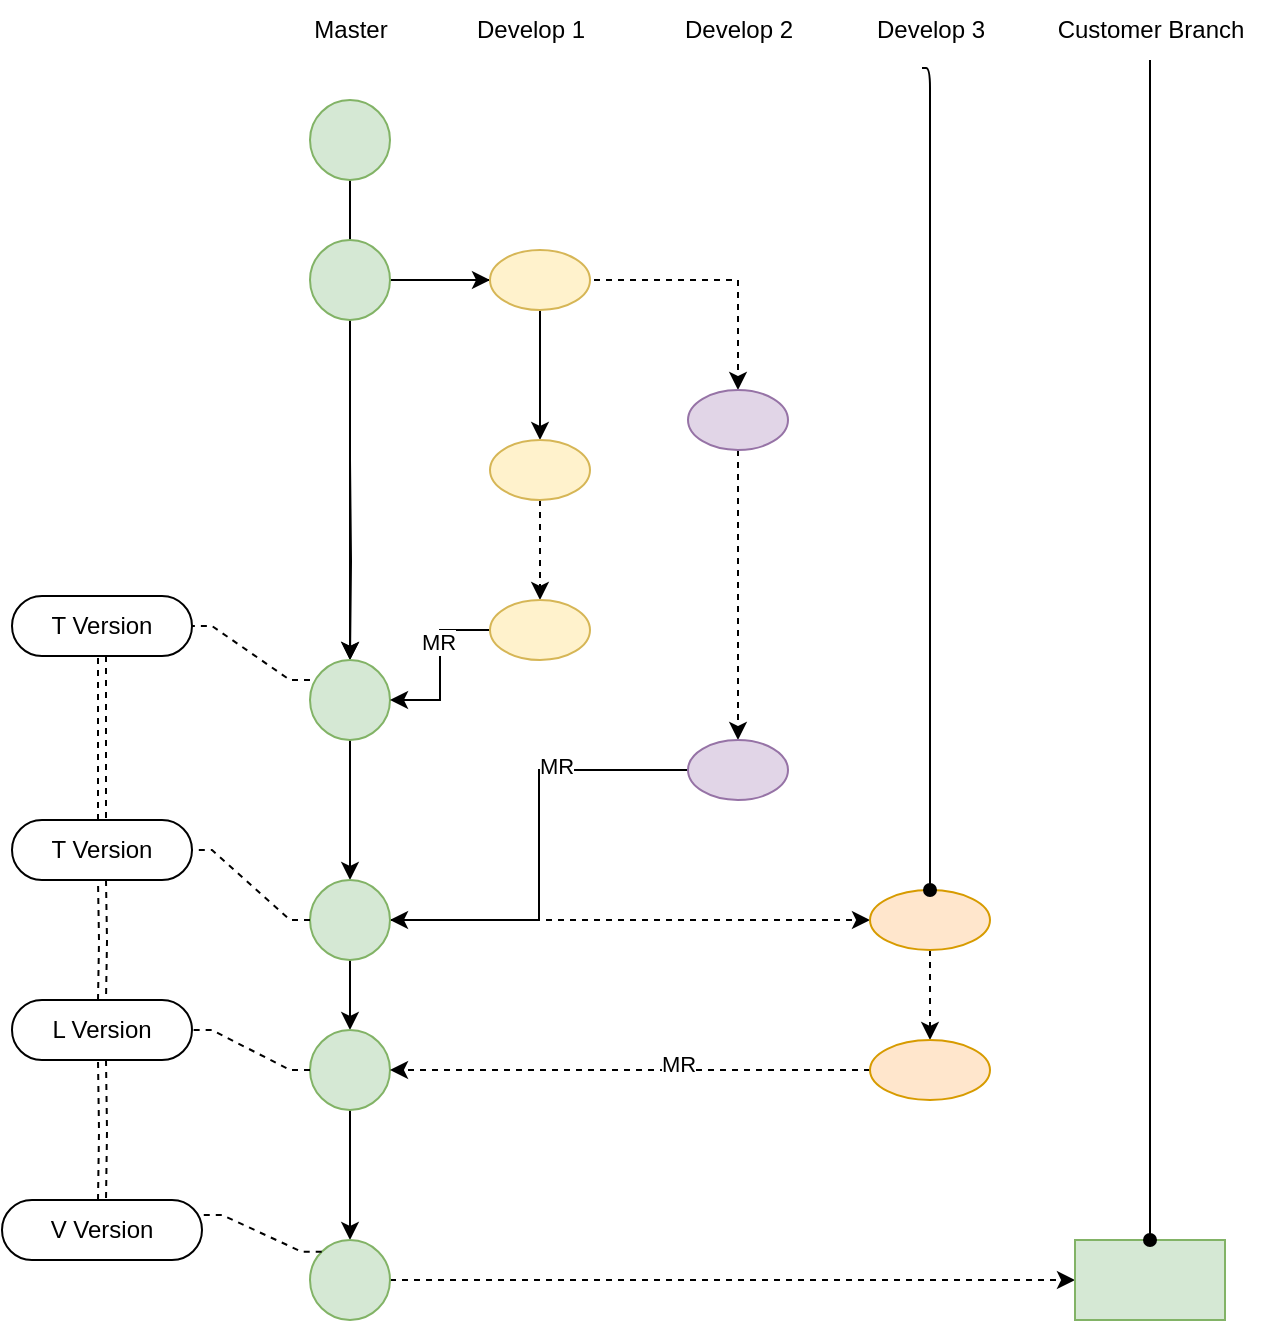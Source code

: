 <mxfile version="20.6.0" type="github">
  <diagram id="C5RBs43oDa-KdzZeNtuy" name="Page-1">
    <mxGraphModel dx="1422" dy="882" grid="1" gridSize="10" guides="1" tooltips="1" connect="1" arrows="1" fold="1" page="1" pageScale="1" pageWidth="827" pageHeight="1169" math="0" shadow="0">
      <root>
        <mxCell id="WIyWlLk6GJQsqaUBKTNV-0" />
        <mxCell id="WIyWlLk6GJQsqaUBKTNV-1" parent="WIyWlLk6GJQsqaUBKTNV-0" />
        <mxCell id="szQDdLE0vZjQEvIjQsBp-7" value="" style="edgeStyle=orthogonalEdgeStyle;rounded=0;orthogonalLoop=1;jettySize=auto;html=1;entryX=0.5;entryY=0;entryDx=0;entryDy=0;" edge="1" parent="WIyWlLk6GJQsqaUBKTNV-1" source="szQDdLE0vZjQEvIjQsBp-0" target="szQDdLE0vZjQEvIjQsBp-6">
          <mxGeometry relative="1" as="geometry">
            <mxPoint x="220" y="320" as="targetPoint" />
          </mxGeometry>
        </mxCell>
        <mxCell id="szQDdLE0vZjQEvIjQsBp-0" value="" style="ellipse;whiteSpace=wrap;html=1;aspect=fixed;fillColor=#d5e8d4;strokeColor=#82b366;" vertex="1" parent="WIyWlLk6GJQsqaUBKTNV-1">
          <mxGeometry x="200" y="100" width="40" height="40" as="geometry" />
        </mxCell>
        <mxCell id="szQDdLE0vZjQEvIjQsBp-1" value="Master" style="text;html=1;resizable=0;autosize=1;align=center;verticalAlign=middle;points=[];fillColor=none;strokeColor=none;rounded=0;" vertex="1" parent="WIyWlLk6GJQsqaUBKTNV-1">
          <mxGeometry x="190" y="50" width="60" height="30" as="geometry" />
        </mxCell>
        <mxCell id="szQDdLE0vZjQEvIjQsBp-10" value="" style="edgeStyle=orthogonalEdgeStyle;rounded=0;orthogonalLoop=1;jettySize=auto;html=1;" edge="1" parent="WIyWlLk6GJQsqaUBKTNV-1" source="szQDdLE0vZjQEvIjQsBp-3" target="szQDdLE0vZjQEvIjQsBp-9">
          <mxGeometry relative="1" as="geometry" />
        </mxCell>
        <mxCell id="szQDdLE0vZjQEvIjQsBp-20" style="edgeStyle=orthogonalEdgeStyle;rounded=0;orthogonalLoop=1;jettySize=auto;html=1;entryX=0.5;entryY=0;entryDx=0;entryDy=0;dashed=1;" edge="1" parent="WIyWlLk6GJQsqaUBKTNV-1" source="szQDdLE0vZjQEvIjQsBp-3" target="szQDdLE0vZjQEvIjQsBp-15">
          <mxGeometry relative="1" as="geometry" />
        </mxCell>
        <mxCell id="szQDdLE0vZjQEvIjQsBp-3" value="" style="ellipse;whiteSpace=wrap;html=1;aspect=fixed;fillColor=#d5e8d4;strokeColor=#82b366;" vertex="1" parent="WIyWlLk6GJQsqaUBKTNV-1">
          <mxGeometry x="200" y="170" width="40" height="40" as="geometry" />
        </mxCell>
        <mxCell id="szQDdLE0vZjQEvIjQsBp-8" value="" style="edgeStyle=orthogonalEdgeStyle;rounded=0;orthogonalLoop=1;jettySize=auto;html=1;" edge="1" parent="WIyWlLk6GJQsqaUBKTNV-1" target="szQDdLE0vZjQEvIjQsBp-6">
          <mxGeometry relative="1" as="geometry">
            <mxPoint x="220" y="280" as="sourcePoint" />
          </mxGeometry>
        </mxCell>
        <mxCell id="szQDdLE0vZjQEvIjQsBp-24" value="" style="edgeStyle=orthogonalEdgeStyle;rounded=0;orthogonalLoop=1;jettySize=auto;html=1;" edge="1" parent="WIyWlLk6GJQsqaUBKTNV-1" source="szQDdLE0vZjQEvIjQsBp-6" target="szQDdLE0vZjQEvIjQsBp-22">
          <mxGeometry relative="1" as="geometry" />
        </mxCell>
        <mxCell id="szQDdLE0vZjQEvIjQsBp-6" value="" style="ellipse;whiteSpace=wrap;html=1;aspect=fixed;fillColor=#d5e8d4;strokeColor=#82b366;" vertex="1" parent="WIyWlLk6GJQsqaUBKTNV-1">
          <mxGeometry x="200" y="380" width="40" height="40" as="geometry" />
        </mxCell>
        <mxCell id="szQDdLE0vZjQEvIjQsBp-17" value="" style="edgeStyle=orthogonalEdgeStyle;rounded=0;orthogonalLoop=1;jettySize=auto;html=1;" edge="1" parent="WIyWlLk6GJQsqaUBKTNV-1" source="szQDdLE0vZjQEvIjQsBp-9" target="szQDdLE0vZjQEvIjQsBp-13">
          <mxGeometry relative="1" as="geometry" />
        </mxCell>
        <mxCell id="szQDdLE0vZjQEvIjQsBp-9" value="" style="ellipse;whiteSpace=wrap;html=1;fillColor=#fff2cc;strokeColor=#d6b656;" vertex="1" parent="WIyWlLk6GJQsqaUBKTNV-1">
          <mxGeometry x="290" y="175" width="50" height="30" as="geometry" />
        </mxCell>
        <mxCell id="szQDdLE0vZjQEvIjQsBp-11" value="Develop 1" style="text;html=1;resizable=0;autosize=1;align=center;verticalAlign=middle;points=[];fillColor=none;strokeColor=none;rounded=0;" vertex="1" parent="WIyWlLk6GJQsqaUBKTNV-1">
          <mxGeometry x="270" y="50" width="80" height="30" as="geometry" />
        </mxCell>
        <mxCell id="szQDdLE0vZjQEvIjQsBp-12" value="Develop 2" style="text;html=1;resizable=0;autosize=1;align=center;verticalAlign=middle;points=[];fillColor=none;strokeColor=none;rounded=0;" vertex="1" parent="WIyWlLk6GJQsqaUBKTNV-1">
          <mxGeometry x="373.5" y="50" width="80" height="30" as="geometry" />
        </mxCell>
        <mxCell id="szQDdLE0vZjQEvIjQsBp-18" value="" style="edgeStyle=orthogonalEdgeStyle;rounded=0;orthogonalLoop=1;jettySize=auto;html=1;dashed=1;" edge="1" parent="WIyWlLk6GJQsqaUBKTNV-1" source="szQDdLE0vZjQEvIjQsBp-13" target="szQDdLE0vZjQEvIjQsBp-14">
          <mxGeometry relative="1" as="geometry" />
        </mxCell>
        <mxCell id="szQDdLE0vZjQEvIjQsBp-13" value="" style="ellipse;whiteSpace=wrap;html=1;fillColor=#fff2cc;strokeColor=#d6b656;" vertex="1" parent="WIyWlLk6GJQsqaUBKTNV-1">
          <mxGeometry x="290" y="270" width="50" height="30" as="geometry" />
        </mxCell>
        <mxCell id="szQDdLE0vZjQEvIjQsBp-19" style="edgeStyle=orthogonalEdgeStyle;rounded=0;orthogonalLoop=1;jettySize=auto;html=1;entryX=1;entryY=0.5;entryDx=0;entryDy=0;" edge="1" parent="WIyWlLk6GJQsqaUBKTNV-1" source="szQDdLE0vZjQEvIjQsBp-14" target="szQDdLE0vZjQEvIjQsBp-6">
          <mxGeometry relative="1" as="geometry" />
        </mxCell>
        <mxCell id="szQDdLE0vZjQEvIjQsBp-48" value="MR" style="edgeLabel;html=1;align=center;verticalAlign=middle;resizable=0;points=[];" vertex="1" connectable="0" parent="szQDdLE0vZjQEvIjQsBp-19">
          <mxGeometry x="-0.271" y="-1" relative="1" as="geometry">
            <mxPoint as="offset" />
          </mxGeometry>
        </mxCell>
        <mxCell id="szQDdLE0vZjQEvIjQsBp-14" value="" style="ellipse;whiteSpace=wrap;html=1;fillColor=#fff2cc;strokeColor=#d6b656;" vertex="1" parent="WIyWlLk6GJQsqaUBKTNV-1">
          <mxGeometry x="290" y="350" width="50" height="30" as="geometry" />
        </mxCell>
        <mxCell id="szQDdLE0vZjQEvIjQsBp-21" style="edgeStyle=orthogonalEdgeStyle;rounded=0;orthogonalLoop=1;jettySize=auto;html=1;dashed=1;" edge="1" parent="WIyWlLk6GJQsqaUBKTNV-1" source="szQDdLE0vZjQEvIjQsBp-15" target="szQDdLE0vZjQEvIjQsBp-16">
          <mxGeometry relative="1" as="geometry" />
        </mxCell>
        <mxCell id="szQDdLE0vZjQEvIjQsBp-15" value="" style="ellipse;whiteSpace=wrap;html=1;fillColor=#e1d5e7;strokeColor=#9673a6;" vertex="1" parent="WIyWlLk6GJQsqaUBKTNV-1">
          <mxGeometry x="389" y="245" width="50" height="30" as="geometry" />
        </mxCell>
        <mxCell id="szQDdLE0vZjQEvIjQsBp-23" style="edgeStyle=orthogonalEdgeStyle;rounded=0;orthogonalLoop=1;jettySize=auto;html=1;entryX=1;entryY=0.5;entryDx=0;entryDy=0;" edge="1" parent="WIyWlLk6GJQsqaUBKTNV-1" source="szQDdLE0vZjQEvIjQsBp-16" target="szQDdLE0vZjQEvIjQsBp-22">
          <mxGeometry relative="1" as="geometry" />
        </mxCell>
        <mxCell id="szQDdLE0vZjQEvIjQsBp-47" value="MR" style="edgeLabel;html=1;align=center;verticalAlign=middle;resizable=0;points=[];" vertex="1" connectable="0" parent="szQDdLE0vZjQEvIjQsBp-23">
          <mxGeometry x="-0.411" y="-2" relative="1" as="geometry">
            <mxPoint as="offset" />
          </mxGeometry>
        </mxCell>
        <mxCell id="szQDdLE0vZjQEvIjQsBp-16" value="" style="ellipse;whiteSpace=wrap;html=1;fillColor=#e1d5e7;strokeColor=#9673a6;" vertex="1" parent="WIyWlLk6GJQsqaUBKTNV-1">
          <mxGeometry x="389" y="420" width="50" height="30" as="geometry" />
        </mxCell>
        <mxCell id="szQDdLE0vZjQEvIjQsBp-32" value="" style="edgeStyle=orthogonalEdgeStyle;rounded=0;orthogonalLoop=1;jettySize=auto;html=1;" edge="1" parent="WIyWlLk6GJQsqaUBKTNV-1" source="szQDdLE0vZjQEvIjQsBp-22" target="szQDdLE0vZjQEvIjQsBp-25">
          <mxGeometry relative="1" as="geometry" />
        </mxCell>
        <mxCell id="szQDdLE0vZjQEvIjQsBp-36" value="" style="edgeStyle=orthogonalEdgeStyle;rounded=0;orthogonalLoop=1;jettySize=auto;html=1;dashed=1;" edge="1" parent="WIyWlLk6GJQsqaUBKTNV-1" source="szQDdLE0vZjQEvIjQsBp-22" target="szQDdLE0vZjQEvIjQsBp-35">
          <mxGeometry relative="1" as="geometry" />
        </mxCell>
        <mxCell id="szQDdLE0vZjQEvIjQsBp-22" value="" style="ellipse;whiteSpace=wrap;html=1;aspect=fixed;fillColor=#d5e8d4;strokeColor=#82b366;" vertex="1" parent="WIyWlLk6GJQsqaUBKTNV-1">
          <mxGeometry x="200" y="490" width="40" height="40" as="geometry" />
        </mxCell>
        <mxCell id="szQDdLE0vZjQEvIjQsBp-33" value="" style="edgeStyle=orthogonalEdgeStyle;rounded=0;orthogonalLoop=1;jettySize=auto;html=1;" edge="1" parent="WIyWlLk6GJQsqaUBKTNV-1" source="szQDdLE0vZjQEvIjQsBp-25" target="szQDdLE0vZjQEvIjQsBp-26">
          <mxGeometry relative="1" as="geometry" />
        </mxCell>
        <mxCell id="szQDdLE0vZjQEvIjQsBp-25" value="" style="ellipse;whiteSpace=wrap;html=1;aspect=fixed;fillColor=#d5e8d4;strokeColor=#82b366;" vertex="1" parent="WIyWlLk6GJQsqaUBKTNV-1">
          <mxGeometry x="200" y="565" width="40" height="40" as="geometry" />
        </mxCell>
        <mxCell id="szQDdLE0vZjQEvIjQsBp-52" value="" style="edgeStyle=orthogonalEdgeStyle;rounded=0;orthogonalLoop=1;jettySize=auto;html=1;dashed=1;" edge="1" parent="WIyWlLk6GJQsqaUBKTNV-1" source="szQDdLE0vZjQEvIjQsBp-26" target="szQDdLE0vZjQEvIjQsBp-51">
          <mxGeometry relative="1" as="geometry" />
        </mxCell>
        <mxCell id="szQDdLE0vZjQEvIjQsBp-26" value="" style="ellipse;whiteSpace=wrap;html=1;aspect=fixed;fillColor=#d5e8d4;strokeColor=#82b366;" vertex="1" parent="WIyWlLk6GJQsqaUBKTNV-1">
          <mxGeometry x="200" y="670" width="40" height="40" as="geometry" />
        </mxCell>
        <mxCell id="szQDdLE0vZjQEvIjQsBp-31" value="" style="edgeStyle=orthogonalEdgeStyle;rounded=0;orthogonalLoop=1;jettySize=auto;html=1;dashed=1;shape=link;" edge="1" parent="WIyWlLk6GJQsqaUBKTNV-1" source="szQDdLE0vZjQEvIjQsBp-27" target="szQDdLE0vZjQEvIjQsBp-29">
          <mxGeometry relative="1" as="geometry" />
        </mxCell>
        <mxCell id="szQDdLE0vZjQEvIjQsBp-27" value="T Version" style="whiteSpace=wrap;html=1;rounded=1;arcSize=50;align=center;verticalAlign=middle;strokeWidth=1;autosize=1;spacing=4;treeFolding=1;treeMoving=1;newEdgeStyle={&quot;edgeStyle&quot;:&quot;entityRelationEdgeStyle&quot;,&quot;startArrow&quot;:&quot;none&quot;,&quot;endArrow&quot;:&quot;none&quot;,&quot;segment&quot;:10,&quot;curved&quot;:1};" vertex="1" parent="WIyWlLk6GJQsqaUBKTNV-1">
          <mxGeometry x="51" y="348" width="90" height="30" as="geometry" />
        </mxCell>
        <mxCell id="szQDdLE0vZjQEvIjQsBp-28" value="" style="edgeStyle=entityRelationEdgeStyle;startArrow=none;endArrow=none;segment=10;rounded=0;dashed=1;entryX=1;entryY=0.5;entryDx=0;entryDy=0;exitX=0;exitY=0.25;exitDx=0;exitDy=0;exitPerimeter=0;" edge="1" target="szQDdLE0vZjQEvIjQsBp-27" parent="WIyWlLk6GJQsqaUBKTNV-1" source="szQDdLE0vZjQEvIjQsBp-6">
          <mxGeometry relative="1" as="geometry">
            <mxPoint x="50" y="380" as="sourcePoint" />
          </mxGeometry>
        </mxCell>
        <mxCell id="szQDdLE0vZjQEvIjQsBp-29" value="T Version" style="whiteSpace=wrap;html=1;rounded=1;arcSize=50;align=center;verticalAlign=middle;strokeWidth=1;autosize=1;spacing=4;treeFolding=1;treeMoving=1;newEdgeStyle={&quot;edgeStyle&quot;:&quot;entityRelationEdgeStyle&quot;,&quot;startArrow&quot;:&quot;none&quot;,&quot;endArrow&quot;:&quot;none&quot;,&quot;segment&quot;:10,&quot;curved&quot;:1};" vertex="1" parent="WIyWlLk6GJQsqaUBKTNV-1">
          <mxGeometry x="51" y="460" width="90" height="30" as="geometry" />
        </mxCell>
        <mxCell id="szQDdLE0vZjQEvIjQsBp-30" value="" style="edgeStyle=entityRelationEdgeStyle;startArrow=none;endArrow=none;segment=10;rounded=0;dashed=1;entryX=1;entryY=0.5;entryDx=0;entryDy=0;exitX=0;exitY=0.5;exitDx=0;exitDy=0;" edge="1" parent="WIyWlLk6GJQsqaUBKTNV-1" source="szQDdLE0vZjQEvIjQsBp-22" target="szQDdLE0vZjQEvIjQsBp-29">
          <mxGeometry relative="1" as="geometry">
            <mxPoint x="210" y="400" as="sourcePoint" />
            <mxPoint x="151" y="373" as="targetPoint" />
          </mxGeometry>
        </mxCell>
        <mxCell id="szQDdLE0vZjQEvIjQsBp-39" value="" style="edgeStyle=orthogonalEdgeStyle;rounded=0;orthogonalLoop=1;jettySize=auto;html=1;dashed=1;" edge="1" parent="WIyWlLk6GJQsqaUBKTNV-1" source="szQDdLE0vZjQEvIjQsBp-35" target="szQDdLE0vZjQEvIjQsBp-38">
          <mxGeometry relative="1" as="geometry" />
        </mxCell>
        <mxCell id="szQDdLE0vZjQEvIjQsBp-35" value="" style="ellipse;whiteSpace=wrap;html=1;fillColor=#ffe6cc;strokeColor=#d79b00;" vertex="1" parent="WIyWlLk6GJQsqaUBKTNV-1">
          <mxGeometry x="480" y="495" width="60" height="30" as="geometry" />
        </mxCell>
        <mxCell id="szQDdLE0vZjQEvIjQsBp-37" value="Develop 3" style="text;html=1;resizable=0;autosize=1;align=center;verticalAlign=middle;points=[];fillColor=none;strokeColor=none;rounded=0;" vertex="1" parent="WIyWlLk6GJQsqaUBKTNV-1">
          <mxGeometry x="470" y="50" width="80" height="30" as="geometry" />
        </mxCell>
        <mxCell id="szQDdLE0vZjQEvIjQsBp-40" style="edgeStyle=orthogonalEdgeStyle;rounded=0;orthogonalLoop=1;jettySize=auto;html=1;dashed=1;" edge="1" parent="WIyWlLk6GJQsqaUBKTNV-1" source="szQDdLE0vZjQEvIjQsBp-38" target="szQDdLE0vZjQEvIjQsBp-25">
          <mxGeometry relative="1" as="geometry" />
        </mxCell>
        <mxCell id="szQDdLE0vZjQEvIjQsBp-46" value="MR" style="edgeLabel;html=1;align=center;verticalAlign=middle;resizable=0;points=[];" vertex="1" connectable="0" parent="szQDdLE0vZjQEvIjQsBp-40">
          <mxGeometry x="-0.2" y="-3" relative="1" as="geometry">
            <mxPoint as="offset" />
          </mxGeometry>
        </mxCell>
        <mxCell id="szQDdLE0vZjQEvIjQsBp-38" value="" style="ellipse;whiteSpace=wrap;html=1;fillColor=#ffe6cc;strokeColor=#d79b00;" vertex="1" parent="WIyWlLk6GJQsqaUBKTNV-1">
          <mxGeometry x="480" y="570" width="60" height="30" as="geometry" />
        </mxCell>
        <mxCell id="szQDdLE0vZjQEvIjQsBp-41" value="L Version" style="whiteSpace=wrap;html=1;rounded=1;arcSize=50;align=center;verticalAlign=middle;strokeWidth=1;autosize=1;spacing=4;treeFolding=1;treeMoving=1;newEdgeStyle={&quot;edgeStyle&quot;:&quot;entityRelationEdgeStyle&quot;,&quot;startArrow&quot;:&quot;none&quot;,&quot;endArrow&quot;:&quot;none&quot;,&quot;segment&quot;:10,&quot;curved&quot;:1};" vertex="1" parent="WIyWlLk6GJQsqaUBKTNV-1">
          <mxGeometry x="51" y="550" width="90" height="30" as="geometry" />
        </mxCell>
        <mxCell id="szQDdLE0vZjQEvIjQsBp-42" value="" style="edgeStyle=entityRelationEdgeStyle;startArrow=none;endArrow=none;segment=10;rounded=0;dashed=1;entryX=1;entryY=0.5;entryDx=0;entryDy=0;exitX=0;exitY=0.5;exitDx=0;exitDy=0;" edge="1" parent="WIyWlLk6GJQsqaUBKTNV-1" source="szQDdLE0vZjQEvIjQsBp-25" target="szQDdLE0vZjQEvIjQsBp-41">
          <mxGeometry relative="1" as="geometry">
            <mxPoint x="210" y="520" as="sourcePoint" />
            <mxPoint x="151" y="485" as="targetPoint" />
          </mxGeometry>
        </mxCell>
        <mxCell id="szQDdLE0vZjQEvIjQsBp-44" value="V Version" style="whiteSpace=wrap;html=1;rounded=1;arcSize=50;align=center;verticalAlign=middle;strokeWidth=1;autosize=1;spacing=4;treeFolding=1;treeMoving=1;newEdgeStyle={&quot;edgeStyle&quot;:&quot;entityRelationEdgeStyle&quot;,&quot;startArrow&quot;:&quot;none&quot;,&quot;endArrow&quot;:&quot;none&quot;,&quot;segment&quot;:10,&quot;curved&quot;:1};" vertex="1" parent="WIyWlLk6GJQsqaUBKTNV-1">
          <mxGeometry x="46" y="650" width="100" height="30" as="geometry" />
        </mxCell>
        <mxCell id="szQDdLE0vZjQEvIjQsBp-45" value="" style="edgeStyle=entityRelationEdgeStyle;startArrow=none;endArrow=none;segment=10;rounded=0;dashed=1;entryX=1;entryY=0.25;entryDx=0;entryDy=0;exitX=0;exitY=0;exitDx=0;exitDy=0;" edge="1" parent="WIyWlLk6GJQsqaUBKTNV-1" source="szQDdLE0vZjQEvIjQsBp-26" target="szQDdLE0vZjQEvIjQsBp-44">
          <mxGeometry relative="1" as="geometry">
            <mxPoint x="210" y="595" as="sourcePoint" />
            <mxPoint x="151" y="575" as="targetPoint" />
          </mxGeometry>
        </mxCell>
        <mxCell id="szQDdLE0vZjQEvIjQsBp-49" value="" style="edgeStyle=orthogonalEdgeStyle;rounded=0;orthogonalLoop=1;jettySize=auto;html=1;dashed=1;shape=link;entryX=0.5;entryY=0;entryDx=0;entryDy=0;" edge="1" parent="WIyWlLk6GJQsqaUBKTNV-1" target="szQDdLE0vZjQEvIjQsBp-41">
          <mxGeometry relative="1" as="geometry">
            <mxPoint x="96" y="490" as="sourcePoint" />
            <mxPoint x="106" y="470" as="targetPoint" />
          </mxGeometry>
        </mxCell>
        <mxCell id="szQDdLE0vZjQEvIjQsBp-50" value="" style="edgeStyle=orthogonalEdgeStyle;rounded=0;orthogonalLoop=1;jettySize=auto;html=1;dashed=1;shape=link;entryX=0.5;entryY=0;entryDx=0;entryDy=0;" edge="1" parent="WIyWlLk6GJQsqaUBKTNV-1" target="szQDdLE0vZjQEvIjQsBp-44">
          <mxGeometry relative="1" as="geometry">
            <mxPoint x="96" y="580" as="sourcePoint" />
            <mxPoint x="106" y="560" as="targetPoint" />
          </mxGeometry>
        </mxCell>
        <mxCell id="szQDdLE0vZjQEvIjQsBp-51" value="" style="whiteSpace=wrap;html=1;fillColor=#d5e8d4;strokeColor=#82b366;" vertex="1" parent="WIyWlLk6GJQsqaUBKTNV-1">
          <mxGeometry x="582.5" y="670" width="75" height="40" as="geometry" />
        </mxCell>
        <mxCell id="szQDdLE0vZjQEvIjQsBp-54" style="edgeStyle=orthogonalEdgeStyle;rounded=1;orthogonalLoop=1;jettySize=auto;html=1;endArrow=oval;endFill=1;" edge="1" parent="WIyWlLk6GJQsqaUBKTNV-1" source="szQDdLE0vZjQEvIjQsBp-53" target="szQDdLE0vZjQEvIjQsBp-51">
          <mxGeometry relative="1" as="geometry" />
        </mxCell>
        <mxCell id="szQDdLE0vZjQEvIjQsBp-53" value="Customer Branch" style="text;html=1;resizable=0;autosize=1;align=center;verticalAlign=middle;points=[];fillColor=none;strokeColor=none;rounded=0;" vertex="1" parent="WIyWlLk6GJQsqaUBKTNV-1">
          <mxGeometry x="560" y="50" width="120" height="30" as="geometry" />
        </mxCell>
        <mxCell id="szQDdLE0vZjQEvIjQsBp-55" style="edgeStyle=orthogonalEdgeStyle;rounded=1;orthogonalLoop=1;jettySize=auto;html=1;endArrow=oval;endFill=1;exitX=0.45;exitY=1.133;exitDx=0;exitDy=0;exitPerimeter=0;entryX=0.5;entryY=0;entryDx=0;entryDy=0;" edge="1" parent="WIyWlLk6GJQsqaUBKTNV-1" source="szQDdLE0vZjQEvIjQsBp-37" target="szQDdLE0vZjQEvIjQsBp-35">
          <mxGeometry relative="1" as="geometry">
            <mxPoint x="630" y="90" as="sourcePoint" />
            <mxPoint x="630" y="680" as="targetPoint" />
            <Array as="points">
              <mxPoint x="510" y="84" />
            </Array>
          </mxGeometry>
        </mxCell>
      </root>
    </mxGraphModel>
  </diagram>
</mxfile>
